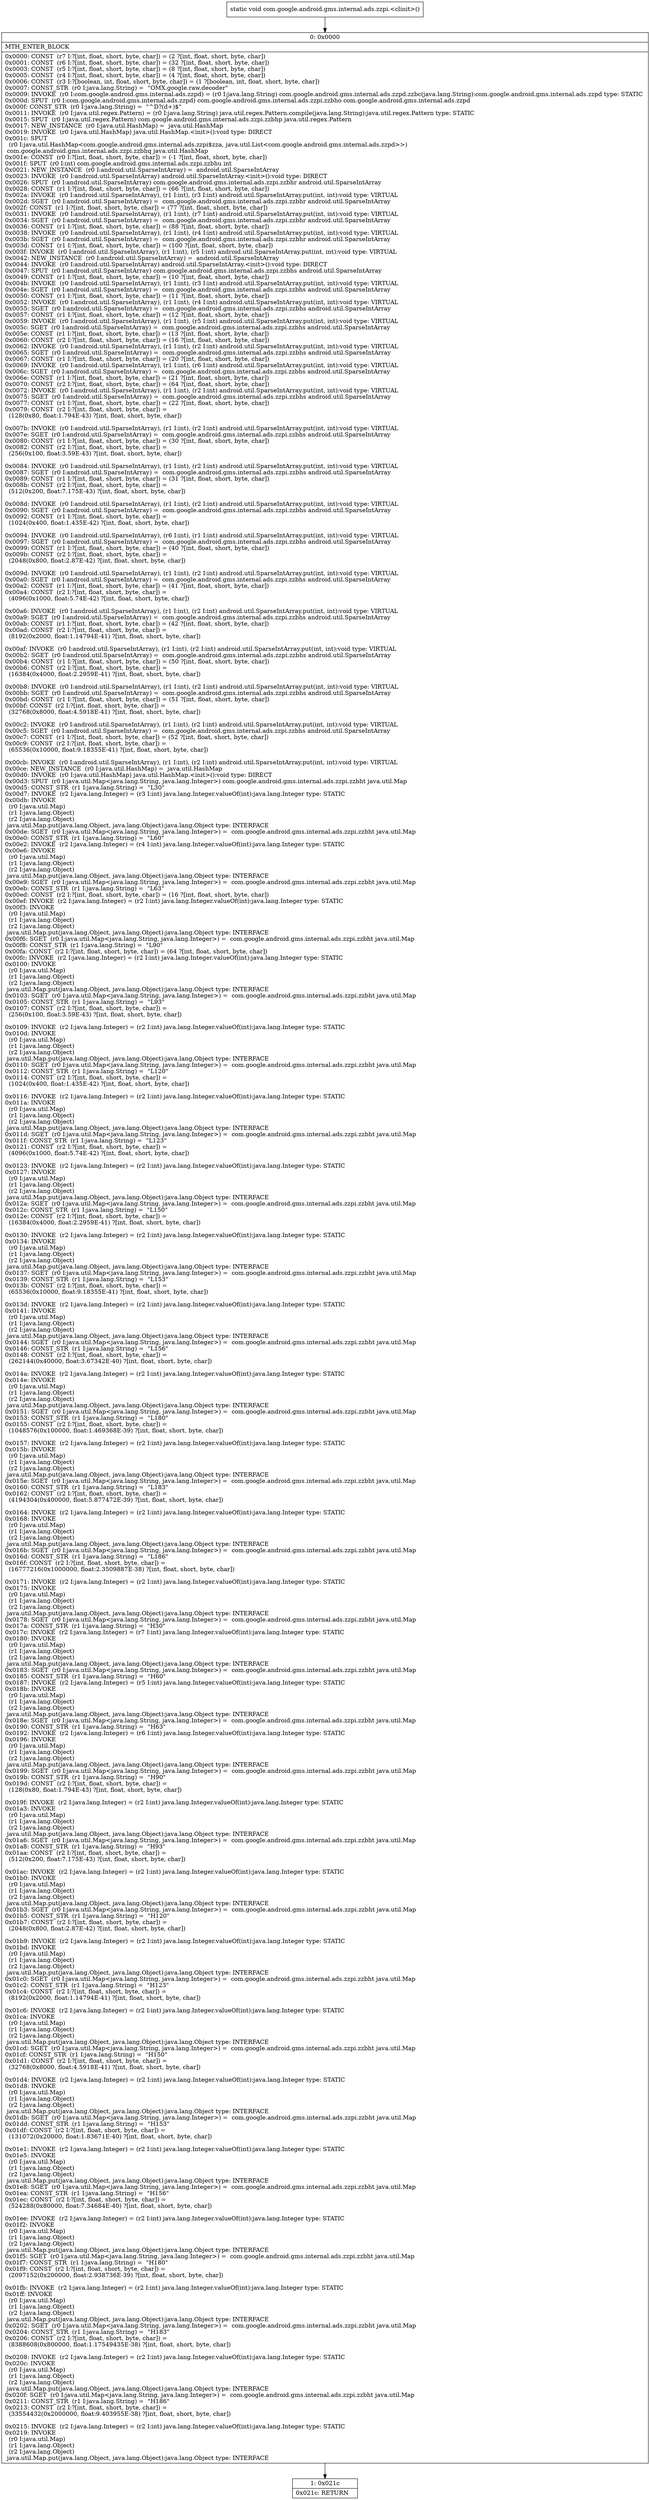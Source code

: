 digraph "CFG forcom.google.android.gms.internal.ads.zzpi.\<clinit\>()V" {
Node_0 [shape=record,label="{0\:\ 0x0000|MTH_ENTER_BLOCK\l|0x0000: CONST  (r7 I:?[int, float, short, byte, char]) = (2 ?[int, float, short, byte, char]) \l0x0001: CONST  (r6 I:?[int, float, short, byte, char]) = (32 ?[int, float, short, byte, char]) \l0x0003: CONST  (r5 I:?[int, float, short, byte, char]) = (8 ?[int, float, short, byte, char]) \l0x0005: CONST  (r4 I:?[int, float, short, byte, char]) = (4 ?[int, float, short, byte, char]) \l0x0006: CONST  (r3 I:?[boolean, int, float, short, byte, char]) = (1 ?[boolean, int, float, short, byte, char]) \l0x0007: CONST_STR  (r0 I:java.lang.String) =  \"OMX.google.raw.decoder\" \l0x0009: INVOKE  (r0 I:com.google.android.gms.internal.ads.zzpd) = (r0 I:java.lang.String) com.google.android.gms.internal.ads.zzpd.zzbc(java.lang.String):com.google.android.gms.internal.ads.zzpd type: STATIC \l0x000d: SPUT  (r0 I:com.google.android.gms.internal.ads.zzpd) com.google.android.gms.internal.ads.zzpi.zzbho com.google.android.gms.internal.ads.zzpd \l0x000f: CONST_STR  (r0 I:java.lang.String) =  \"^D?(d+)$\" \l0x0011: INVOKE  (r0 I:java.util.regex.Pattern) = (r0 I:java.lang.String) java.util.regex.Pattern.compile(java.lang.String):java.util.regex.Pattern type: STATIC \l0x0015: SPUT  (r0 I:java.util.regex.Pattern) com.google.android.gms.internal.ads.zzpi.zzbhp java.util.regex.Pattern \l0x0017: NEW_INSTANCE  (r0 I:java.util.HashMap) =  java.util.HashMap \l0x0019: INVOKE  (r0 I:java.util.HashMap) java.util.HashMap.\<init\>():void type: DIRECT \l0x001c: SPUT  \l  (r0 I:java.util.HashMap\<com.google.android.gms.internal.ads.zzpi$zza, java.util.List\<com.google.android.gms.internal.ads.zzpd\>\>)\l com.google.android.gms.internal.ads.zzpi.zzbhq java.util.HashMap \l0x001e: CONST  (r0 I:?[int, float, short, byte, char]) = (\-1 ?[int, float, short, byte, char]) \l0x001f: SPUT  (r0 I:int) com.google.android.gms.internal.ads.zzpi.zzbhu int \l0x0021: NEW_INSTANCE  (r0 I:android.util.SparseIntArray) =  android.util.SparseIntArray \l0x0023: INVOKE  (r0 I:android.util.SparseIntArray) android.util.SparseIntArray.\<init\>():void type: DIRECT \l0x0026: SPUT  (r0 I:android.util.SparseIntArray) com.google.android.gms.internal.ads.zzpi.zzbhr android.util.SparseIntArray \l0x0028: CONST  (r1 I:?[int, float, short, byte, char]) = (66 ?[int, float, short, byte, char]) \l0x002a: INVOKE  (r0 I:android.util.SparseIntArray), (r1 I:int), (r3 I:int) android.util.SparseIntArray.put(int, int):void type: VIRTUAL \l0x002d: SGET  (r0 I:android.util.SparseIntArray) =  com.google.android.gms.internal.ads.zzpi.zzbhr android.util.SparseIntArray \l0x002f: CONST  (r1 I:?[int, float, short, byte, char]) = (77 ?[int, float, short, byte, char]) \l0x0031: INVOKE  (r0 I:android.util.SparseIntArray), (r1 I:int), (r7 I:int) android.util.SparseIntArray.put(int, int):void type: VIRTUAL \l0x0034: SGET  (r0 I:android.util.SparseIntArray) =  com.google.android.gms.internal.ads.zzpi.zzbhr android.util.SparseIntArray \l0x0036: CONST  (r1 I:?[int, float, short, byte, char]) = (88 ?[int, float, short, byte, char]) \l0x0038: INVOKE  (r0 I:android.util.SparseIntArray), (r1 I:int), (r4 I:int) android.util.SparseIntArray.put(int, int):void type: VIRTUAL \l0x003b: SGET  (r0 I:android.util.SparseIntArray) =  com.google.android.gms.internal.ads.zzpi.zzbhr android.util.SparseIntArray \l0x003d: CONST  (r1 I:?[int, float, short, byte, char]) = (100 ?[int, float, short, byte, char]) \l0x003f: INVOKE  (r0 I:android.util.SparseIntArray), (r1 I:int), (r5 I:int) android.util.SparseIntArray.put(int, int):void type: VIRTUAL \l0x0042: NEW_INSTANCE  (r0 I:android.util.SparseIntArray) =  android.util.SparseIntArray \l0x0044: INVOKE  (r0 I:android.util.SparseIntArray) android.util.SparseIntArray.\<init\>():void type: DIRECT \l0x0047: SPUT  (r0 I:android.util.SparseIntArray) com.google.android.gms.internal.ads.zzpi.zzbhs android.util.SparseIntArray \l0x0049: CONST  (r1 I:?[int, float, short, byte, char]) = (10 ?[int, float, short, byte, char]) \l0x004b: INVOKE  (r0 I:android.util.SparseIntArray), (r1 I:int), (r3 I:int) android.util.SparseIntArray.put(int, int):void type: VIRTUAL \l0x004e: SGET  (r0 I:android.util.SparseIntArray) =  com.google.android.gms.internal.ads.zzpi.zzbhs android.util.SparseIntArray \l0x0050: CONST  (r1 I:?[int, float, short, byte, char]) = (11 ?[int, float, short, byte, char]) \l0x0052: INVOKE  (r0 I:android.util.SparseIntArray), (r1 I:int), (r4 I:int) android.util.SparseIntArray.put(int, int):void type: VIRTUAL \l0x0055: SGET  (r0 I:android.util.SparseIntArray) =  com.google.android.gms.internal.ads.zzpi.zzbhs android.util.SparseIntArray \l0x0057: CONST  (r1 I:?[int, float, short, byte, char]) = (12 ?[int, float, short, byte, char]) \l0x0059: INVOKE  (r0 I:android.util.SparseIntArray), (r1 I:int), (r5 I:int) android.util.SparseIntArray.put(int, int):void type: VIRTUAL \l0x005c: SGET  (r0 I:android.util.SparseIntArray) =  com.google.android.gms.internal.ads.zzpi.zzbhs android.util.SparseIntArray \l0x005e: CONST  (r1 I:?[int, float, short, byte, char]) = (13 ?[int, float, short, byte, char]) \l0x0060: CONST  (r2 I:?[int, float, short, byte, char]) = (16 ?[int, float, short, byte, char]) \l0x0062: INVOKE  (r0 I:android.util.SparseIntArray), (r1 I:int), (r2 I:int) android.util.SparseIntArray.put(int, int):void type: VIRTUAL \l0x0065: SGET  (r0 I:android.util.SparseIntArray) =  com.google.android.gms.internal.ads.zzpi.zzbhs android.util.SparseIntArray \l0x0067: CONST  (r1 I:?[int, float, short, byte, char]) = (20 ?[int, float, short, byte, char]) \l0x0069: INVOKE  (r0 I:android.util.SparseIntArray), (r1 I:int), (r6 I:int) android.util.SparseIntArray.put(int, int):void type: VIRTUAL \l0x006c: SGET  (r0 I:android.util.SparseIntArray) =  com.google.android.gms.internal.ads.zzpi.zzbhs android.util.SparseIntArray \l0x006e: CONST  (r1 I:?[int, float, short, byte, char]) = (21 ?[int, float, short, byte, char]) \l0x0070: CONST  (r2 I:?[int, float, short, byte, char]) = (64 ?[int, float, short, byte, char]) \l0x0072: INVOKE  (r0 I:android.util.SparseIntArray), (r1 I:int), (r2 I:int) android.util.SparseIntArray.put(int, int):void type: VIRTUAL \l0x0075: SGET  (r0 I:android.util.SparseIntArray) =  com.google.android.gms.internal.ads.zzpi.zzbhs android.util.SparseIntArray \l0x0077: CONST  (r1 I:?[int, float, short, byte, char]) = (22 ?[int, float, short, byte, char]) \l0x0079: CONST  (r2 I:?[int, float, short, byte, char]) = \l  (128(0x80, float:1.794E\-43) ?[int, float, short, byte, char])\l \l0x007b: INVOKE  (r0 I:android.util.SparseIntArray), (r1 I:int), (r2 I:int) android.util.SparseIntArray.put(int, int):void type: VIRTUAL \l0x007e: SGET  (r0 I:android.util.SparseIntArray) =  com.google.android.gms.internal.ads.zzpi.zzbhs android.util.SparseIntArray \l0x0080: CONST  (r1 I:?[int, float, short, byte, char]) = (30 ?[int, float, short, byte, char]) \l0x0082: CONST  (r2 I:?[int, float, short, byte, char]) = \l  (256(0x100, float:3.59E\-43) ?[int, float, short, byte, char])\l \l0x0084: INVOKE  (r0 I:android.util.SparseIntArray), (r1 I:int), (r2 I:int) android.util.SparseIntArray.put(int, int):void type: VIRTUAL \l0x0087: SGET  (r0 I:android.util.SparseIntArray) =  com.google.android.gms.internal.ads.zzpi.zzbhs android.util.SparseIntArray \l0x0089: CONST  (r1 I:?[int, float, short, byte, char]) = (31 ?[int, float, short, byte, char]) \l0x008b: CONST  (r2 I:?[int, float, short, byte, char]) = \l  (512(0x200, float:7.175E\-43) ?[int, float, short, byte, char])\l \l0x008d: INVOKE  (r0 I:android.util.SparseIntArray), (r1 I:int), (r2 I:int) android.util.SparseIntArray.put(int, int):void type: VIRTUAL \l0x0090: SGET  (r0 I:android.util.SparseIntArray) =  com.google.android.gms.internal.ads.zzpi.zzbhs android.util.SparseIntArray \l0x0092: CONST  (r1 I:?[int, float, short, byte, char]) = \l  (1024(0x400, float:1.435E\-42) ?[int, float, short, byte, char])\l \l0x0094: INVOKE  (r0 I:android.util.SparseIntArray), (r6 I:int), (r1 I:int) android.util.SparseIntArray.put(int, int):void type: VIRTUAL \l0x0097: SGET  (r0 I:android.util.SparseIntArray) =  com.google.android.gms.internal.ads.zzpi.zzbhs android.util.SparseIntArray \l0x0099: CONST  (r1 I:?[int, float, short, byte, char]) = (40 ?[int, float, short, byte, char]) \l0x009b: CONST  (r2 I:?[int, float, short, byte, char]) = \l  (2048(0x800, float:2.87E\-42) ?[int, float, short, byte, char])\l \l0x009d: INVOKE  (r0 I:android.util.SparseIntArray), (r1 I:int), (r2 I:int) android.util.SparseIntArray.put(int, int):void type: VIRTUAL \l0x00a0: SGET  (r0 I:android.util.SparseIntArray) =  com.google.android.gms.internal.ads.zzpi.zzbhs android.util.SparseIntArray \l0x00a2: CONST  (r1 I:?[int, float, short, byte, char]) = (41 ?[int, float, short, byte, char]) \l0x00a4: CONST  (r2 I:?[int, float, short, byte, char]) = \l  (4096(0x1000, float:5.74E\-42) ?[int, float, short, byte, char])\l \l0x00a6: INVOKE  (r0 I:android.util.SparseIntArray), (r1 I:int), (r2 I:int) android.util.SparseIntArray.put(int, int):void type: VIRTUAL \l0x00a9: SGET  (r0 I:android.util.SparseIntArray) =  com.google.android.gms.internal.ads.zzpi.zzbhs android.util.SparseIntArray \l0x00ab: CONST  (r1 I:?[int, float, short, byte, char]) = (42 ?[int, float, short, byte, char]) \l0x00ad: CONST  (r2 I:?[int, float, short, byte, char]) = \l  (8192(0x2000, float:1.14794E\-41) ?[int, float, short, byte, char])\l \l0x00af: INVOKE  (r0 I:android.util.SparseIntArray), (r1 I:int), (r2 I:int) android.util.SparseIntArray.put(int, int):void type: VIRTUAL \l0x00b2: SGET  (r0 I:android.util.SparseIntArray) =  com.google.android.gms.internal.ads.zzpi.zzbhs android.util.SparseIntArray \l0x00b4: CONST  (r1 I:?[int, float, short, byte, char]) = (50 ?[int, float, short, byte, char]) \l0x00b6: CONST  (r2 I:?[int, float, short, byte, char]) = \l  (16384(0x4000, float:2.2959E\-41) ?[int, float, short, byte, char])\l \l0x00b8: INVOKE  (r0 I:android.util.SparseIntArray), (r1 I:int), (r2 I:int) android.util.SparseIntArray.put(int, int):void type: VIRTUAL \l0x00bb: SGET  (r0 I:android.util.SparseIntArray) =  com.google.android.gms.internal.ads.zzpi.zzbhs android.util.SparseIntArray \l0x00bd: CONST  (r1 I:?[int, float, short, byte, char]) = (51 ?[int, float, short, byte, char]) \l0x00bf: CONST  (r2 I:?[int, float, short, byte, char]) = \l  (32768(0x8000, float:4.5918E\-41) ?[int, float, short, byte, char])\l \l0x00c2: INVOKE  (r0 I:android.util.SparseIntArray), (r1 I:int), (r2 I:int) android.util.SparseIntArray.put(int, int):void type: VIRTUAL \l0x00c5: SGET  (r0 I:android.util.SparseIntArray) =  com.google.android.gms.internal.ads.zzpi.zzbhs android.util.SparseIntArray \l0x00c7: CONST  (r1 I:?[int, float, short, byte, char]) = (52 ?[int, float, short, byte, char]) \l0x00c9: CONST  (r2 I:?[int, float, short, byte, char]) = \l  (65536(0x10000, float:9.18355E\-41) ?[int, float, short, byte, char])\l \l0x00cb: INVOKE  (r0 I:android.util.SparseIntArray), (r1 I:int), (r2 I:int) android.util.SparseIntArray.put(int, int):void type: VIRTUAL \l0x00ce: NEW_INSTANCE  (r0 I:java.util.HashMap) =  java.util.HashMap \l0x00d0: INVOKE  (r0 I:java.util.HashMap) java.util.HashMap.\<init\>():void type: DIRECT \l0x00d3: SPUT  (r0 I:java.util.Map\<java.lang.String, java.lang.Integer\>) com.google.android.gms.internal.ads.zzpi.zzbht java.util.Map \l0x00d5: CONST_STR  (r1 I:java.lang.String) =  \"L30\" \l0x00d7: INVOKE  (r2 I:java.lang.Integer) = (r3 I:int) java.lang.Integer.valueOf(int):java.lang.Integer type: STATIC \l0x00db: INVOKE  \l  (r0 I:java.util.Map)\l  (r1 I:java.lang.Object)\l  (r2 I:java.lang.Object)\l java.util.Map.put(java.lang.Object, java.lang.Object):java.lang.Object type: INTERFACE \l0x00de: SGET  (r0 I:java.util.Map\<java.lang.String, java.lang.Integer\>) =  com.google.android.gms.internal.ads.zzpi.zzbht java.util.Map \l0x00e0: CONST_STR  (r1 I:java.lang.String) =  \"L60\" \l0x00e2: INVOKE  (r2 I:java.lang.Integer) = (r4 I:int) java.lang.Integer.valueOf(int):java.lang.Integer type: STATIC \l0x00e6: INVOKE  \l  (r0 I:java.util.Map)\l  (r1 I:java.lang.Object)\l  (r2 I:java.lang.Object)\l java.util.Map.put(java.lang.Object, java.lang.Object):java.lang.Object type: INTERFACE \l0x00e9: SGET  (r0 I:java.util.Map\<java.lang.String, java.lang.Integer\>) =  com.google.android.gms.internal.ads.zzpi.zzbht java.util.Map \l0x00eb: CONST_STR  (r1 I:java.lang.String) =  \"L63\" \l0x00ed: CONST  (r2 I:?[int, float, short, byte, char]) = (16 ?[int, float, short, byte, char]) \l0x00ef: INVOKE  (r2 I:java.lang.Integer) = (r2 I:int) java.lang.Integer.valueOf(int):java.lang.Integer type: STATIC \l0x00f3: INVOKE  \l  (r0 I:java.util.Map)\l  (r1 I:java.lang.Object)\l  (r2 I:java.lang.Object)\l java.util.Map.put(java.lang.Object, java.lang.Object):java.lang.Object type: INTERFACE \l0x00f6: SGET  (r0 I:java.util.Map\<java.lang.String, java.lang.Integer\>) =  com.google.android.gms.internal.ads.zzpi.zzbht java.util.Map \l0x00f8: CONST_STR  (r1 I:java.lang.String) =  \"L90\" \l0x00fa: CONST  (r2 I:?[int, float, short, byte, char]) = (64 ?[int, float, short, byte, char]) \l0x00fc: INVOKE  (r2 I:java.lang.Integer) = (r2 I:int) java.lang.Integer.valueOf(int):java.lang.Integer type: STATIC \l0x0100: INVOKE  \l  (r0 I:java.util.Map)\l  (r1 I:java.lang.Object)\l  (r2 I:java.lang.Object)\l java.util.Map.put(java.lang.Object, java.lang.Object):java.lang.Object type: INTERFACE \l0x0103: SGET  (r0 I:java.util.Map\<java.lang.String, java.lang.Integer\>) =  com.google.android.gms.internal.ads.zzpi.zzbht java.util.Map \l0x0105: CONST_STR  (r1 I:java.lang.String) =  \"L93\" \l0x0107: CONST  (r2 I:?[int, float, short, byte, char]) = \l  (256(0x100, float:3.59E\-43) ?[int, float, short, byte, char])\l \l0x0109: INVOKE  (r2 I:java.lang.Integer) = (r2 I:int) java.lang.Integer.valueOf(int):java.lang.Integer type: STATIC \l0x010d: INVOKE  \l  (r0 I:java.util.Map)\l  (r1 I:java.lang.Object)\l  (r2 I:java.lang.Object)\l java.util.Map.put(java.lang.Object, java.lang.Object):java.lang.Object type: INTERFACE \l0x0110: SGET  (r0 I:java.util.Map\<java.lang.String, java.lang.Integer\>) =  com.google.android.gms.internal.ads.zzpi.zzbht java.util.Map \l0x0112: CONST_STR  (r1 I:java.lang.String) =  \"L120\" \l0x0114: CONST  (r2 I:?[int, float, short, byte, char]) = \l  (1024(0x400, float:1.435E\-42) ?[int, float, short, byte, char])\l \l0x0116: INVOKE  (r2 I:java.lang.Integer) = (r2 I:int) java.lang.Integer.valueOf(int):java.lang.Integer type: STATIC \l0x011a: INVOKE  \l  (r0 I:java.util.Map)\l  (r1 I:java.lang.Object)\l  (r2 I:java.lang.Object)\l java.util.Map.put(java.lang.Object, java.lang.Object):java.lang.Object type: INTERFACE \l0x011d: SGET  (r0 I:java.util.Map\<java.lang.String, java.lang.Integer\>) =  com.google.android.gms.internal.ads.zzpi.zzbht java.util.Map \l0x011f: CONST_STR  (r1 I:java.lang.String) =  \"L123\" \l0x0121: CONST  (r2 I:?[int, float, short, byte, char]) = \l  (4096(0x1000, float:5.74E\-42) ?[int, float, short, byte, char])\l \l0x0123: INVOKE  (r2 I:java.lang.Integer) = (r2 I:int) java.lang.Integer.valueOf(int):java.lang.Integer type: STATIC \l0x0127: INVOKE  \l  (r0 I:java.util.Map)\l  (r1 I:java.lang.Object)\l  (r2 I:java.lang.Object)\l java.util.Map.put(java.lang.Object, java.lang.Object):java.lang.Object type: INTERFACE \l0x012a: SGET  (r0 I:java.util.Map\<java.lang.String, java.lang.Integer\>) =  com.google.android.gms.internal.ads.zzpi.zzbht java.util.Map \l0x012c: CONST_STR  (r1 I:java.lang.String) =  \"L150\" \l0x012e: CONST  (r2 I:?[int, float, short, byte, char]) = \l  (16384(0x4000, float:2.2959E\-41) ?[int, float, short, byte, char])\l \l0x0130: INVOKE  (r2 I:java.lang.Integer) = (r2 I:int) java.lang.Integer.valueOf(int):java.lang.Integer type: STATIC \l0x0134: INVOKE  \l  (r0 I:java.util.Map)\l  (r1 I:java.lang.Object)\l  (r2 I:java.lang.Object)\l java.util.Map.put(java.lang.Object, java.lang.Object):java.lang.Object type: INTERFACE \l0x0137: SGET  (r0 I:java.util.Map\<java.lang.String, java.lang.Integer\>) =  com.google.android.gms.internal.ads.zzpi.zzbht java.util.Map \l0x0139: CONST_STR  (r1 I:java.lang.String) =  \"L153\" \l0x013b: CONST  (r2 I:?[int, float, short, byte, char]) = \l  (65536(0x10000, float:9.18355E\-41) ?[int, float, short, byte, char])\l \l0x013d: INVOKE  (r2 I:java.lang.Integer) = (r2 I:int) java.lang.Integer.valueOf(int):java.lang.Integer type: STATIC \l0x0141: INVOKE  \l  (r0 I:java.util.Map)\l  (r1 I:java.lang.Object)\l  (r2 I:java.lang.Object)\l java.util.Map.put(java.lang.Object, java.lang.Object):java.lang.Object type: INTERFACE \l0x0144: SGET  (r0 I:java.util.Map\<java.lang.String, java.lang.Integer\>) =  com.google.android.gms.internal.ads.zzpi.zzbht java.util.Map \l0x0146: CONST_STR  (r1 I:java.lang.String) =  \"L156\" \l0x0148: CONST  (r2 I:?[int, float, short, byte, char]) = \l  (262144(0x40000, float:3.67342E\-40) ?[int, float, short, byte, char])\l \l0x014a: INVOKE  (r2 I:java.lang.Integer) = (r2 I:int) java.lang.Integer.valueOf(int):java.lang.Integer type: STATIC \l0x014e: INVOKE  \l  (r0 I:java.util.Map)\l  (r1 I:java.lang.Object)\l  (r2 I:java.lang.Object)\l java.util.Map.put(java.lang.Object, java.lang.Object):java.lang.Object type: INTERFACE \l0x0151: SGET  (r0 I:java.util.Map\<java.lang.String, java.lang.Integer\>) =  com.google.android.gms.internal.ads.zzpi.zzbht java.util.Map \l0x0153: CONST_STR  (r1 I:java.lang.String) =  \"L180\" \l0x0155: CONST  (r2 I:?[int, float, short, byte, char]) = \l  (1048576(0x100000, float:1.469368E\-39) ?[int, float, short, byte, char])\l \l0x0157: INVOKE  (r2 I:java.lang.Integer) = (r2 I:int) java.lang.Integer.valueOf(int):java.lang.Integer type: STATIC \l0x015b: INVOKE  \l  (r0 I:java.util.Map)\l  (r1 I:java.lang.Object)\l  (r2 I:java.lang.Object)\l java.util.Map.put(java.lang.Object, java.lang.Object):java.lang.Object type: INTERFACE \l0x015e: SGET  (r0 I:java.util.Map\<java.lang.String, java.lang.Integer\>) =  com.google.android.gms.internal.ads.zzpi.zzbht java.util.Map \l0x0160: CONST_STR  (r1 I:java.lang.String) =  \"L183\" \l0x0162: CONST  (r2 I:?[int, float, short, byte, char]) = \l  (4194304(0x400000, float:5.877472E\-39) ?[int, float, short, byte, char])\l \l0x0164: INVOKE  (r2 I:java.lang.Integer) = (r2 I:int) java.lang.Integer.valueOf(int):java.lang.Integer type: STATIC \l0x0168: INVOKE  \l  (r0 I:java.util.Map)\l  (r1 I:java.lang.Object)\l  (r2 I:java.lang.Object)\l java.util.Map.put(java.lang.Object, java.lang.Object):java.lang.Object type: INTERFACE \l0x016b: SGET  (r0 I:java.util.Map\<java.lang.String, java.lang.Integer\>) =  com.google.android.gms.internal.ads.zzpi.zzbht java.util.Map \l0x016d: CONST_STR  (r1 I:java.lang.String) =  \"L186\" \l0x016f: CONST  (r2 I:?[int, float, short, byte, char]) = \l  (16777216(0x1000000, float:2.3509887E\-38) ?[int, float, short, byte, char])\l \l0x0171: INVOKE  (r2 I:java.lang.Integer) = (r2 I:int) java.lang.Integer.valueOf(int):java.lang.Integer type: STATIC \l0x0175: INVOKE  \l  (r0 I:java.util.Map)\l  (r1 I:java.lang.Object)\l  (r2 I:java.lang.Object)\l java.util.Map.put(java.lang.Object, java.lang.Object):java.lang.Object type: INTERFACE \l0x0178: SGET  (r0 I:java.util.Map\<java.lang.String, java.lang.Integer\>) =  com.google.android.gms.internal.ads.zzpi.zzbht java.util.Map \l0x017a: CONST_STR  (r1 I:java.lang.String) =  \"H30\" \l0x017c: INVOKE  (r2 I:java.lang.Integer) = (r7 I:int) java.lang.Integer.valueOf(int):java.lang.Integer type: STATIC \l0x0180: INVOKE  \l  (r0 I:java.util.Map)\l  (r1 I:java.lang.Object)\l  (r2 I:java.lang.Object)\l java.util.Map.put(java.lang.Object, java.lang.Object):java.lang.Object type: INTERFACE \l0x0183: SGET  (r0 I:java.util.Map\<java.lang.String, java.lang.Integer\>) =  com.google.android.gms.internal.ads.zzpi.zzbht java.util.Map \l0x0185: CONST_STR  (r1 I:java.lang.String) =  \"H60\" \l0x0187: INVOKE  (r2 I:java.lang.Integer) = (r5 I:int) java.lang.Integer.valueOf(int):java.lang.Integer type: STATIC \l0x018b: INVOKE  \l  (r0 I:java.util.Map)\l  (r1 I:java.lang.Object)\l  (r2 I:java.lang.Object)\l java.util.Map.put(java.lang.Object, java.lang.Object):java.lang.Object type: INTERFACE \l0x018e: SGET  (r0 I:java.util.Map\<java.lang.String, java.lang.Integer\>) =  com.google.android.gms.internal.ads.zzpi.zzbht java.util.Map \l0x0190: CONST_STR  (r1 I:java.lang.String) =  \"H63\" \l0x0192: INVOKE  (r2 I:java.lang.Integer) = (r6 I:int) java.lang.Integer.valueOf(int):java.lang.Integer type: STATIC \l0x0196: INVOKE  \l  (r0 I:java.util.Map)\l  (r1 I:java.lang.Object)\l  (r2 I:java.lang.Object)\l java.util.Map.put(java.lang.Object, java.lang.Object):java.lang.Object type: INTERFACE \l0x0199: SGET  (r0 I:java.util.Map\<java.lang.String, java.lang.Integer\>) =  com.google.android.gms.internal.ads.zzpi.zzbht java.util.Map \l0x019b: CONST_STR  (r1 I:java.lang.String) =  \"H90\" \l0x019d: CONST  (r2 I:?[int, float, short, byte, char]) = \l  (128(0x80, float:1.794E\-43) ?[int, float, short, byte, char])\l \l0x019f: INVOKE  (r2 I:java.lang.Integer) = (r2 I:int) java.lang.Integer.valueOf(int):java.lang.Integer type: STATIC \l0x01a3: INVOKE  \l  (r0 I:java.util.Map)\l  (r1 I:java.lang.Object)\l  (r2 I:java.lang.Object)\l java.util.Map.put(java.lang.Object, java.lang.Object):java.lang.Object type: INTERFACE \l0x01a6: SGET  (r0 I:java.util.Map\<java.lang.String, java.lang.Integer\>) =  com.google.android.gms.internal.ads.zzpi.zzbht java.util.Map \l0x01a8: CONST_STR  (r1 I:java.lang.String) =  \"H93\" \l0x01aa: CONST  (r2 I:?[int, float, short, byte, char]) = \l  (512(0x200, float:7.175E\-43) ?[int, float, short, byte, char])\l \l0x01ac: INVOKE  (r2 I:java.lang.Integer) = (r2 I:int) java.lang.Integer.valueOf(int):java.lang.Integer type: STATIC \l0x01b0: INVOKE  \l  (r0 I:java.util.Map)\l  (r1 I:java.lang.Object)\l  (r2 I:java.lang.Object)\l java.util.Map.put(java.lang.Object, java.lang.Object):java.lang.Object type: INTERFACE \l0x01b3: SGET  (r0 I:java.util.Map\<java.lang.String, java.lang.Integer\>) =  com.google.android.gms.internal.ads.zzpi.zzbht java.util.Map \l0x01b5: CONST_STR  (r1 I:java.lang.String) =  \"H120\" \l0x01b7: CONST  (r2 I:?[int, float, short, byte, char]) = \l  (2048(0x800, float:2.87E\-42) ?[int, float, short, byte, char])\l \l0x01b9: INVOKE  (r2 I:java.lang.Integer) = (r2 I:int) java.lang.Integer.valueOf(int):java.lang.Integer type: STATIC \l0x01bd: INVOKE  \l  (r0 I:java.util.Map)\l  (r1 I:java.lang.Object)\l  (r2 I:java.lang.Object)\l java.util.Map.put(java.lang.Object, java.lang.Object):java.lang.Object type: INTERFACE \l0x01c0: SGET  (r0 I:java.util.Map\<java.lang.String, java.lang.Integer\>) =  com.google.android.gms.internal.ads.zzpi.zzbht java.util.Map \l0x01c2: CONST_STR  (r1 I:java.lang.String) =  \"H123\" \l0x01c4: CONST  (r2 I:?[int, float, short, byte, char]) = \l  (8192(0x2000, float:1.14794E\-41) ?[int, float, short, byte, char])\l \l0x01c6: INVOKE  (r2 I:java.lang.Integer) = (r2 I:int) java.lang.Integer.valueOf(int):java.lang.Integer type: STATIC \l0x01ca: INVOKE  \l  (r0 I:java.util.Map)\l  (r1 I:java.lang.Object)\l  (r2 I:java.lang.Object)\l java.util.Map.put(java.lang.Object, java.lang.Object):java.lang.Object type: INTERFACE \l0x01cd: SGET  (r0 I:java.util.Map\<java.lang.String, java.lang.Integer\>) =  com.google.android.gms.internal.ads.zzpi.zzbht java.util.Map \l0x01cf: CONST_STR  (r1 I:java.lang.String) =  \"H150\" \l0x01d1: CONST  (r2 I:?[int, float, short, byte, char]) = \l  (32768(0x8000, float:4.5918E\-41) ?[int, float, short, byte, char])\l \l0x01d4: INVOKE  (r2 I:java.lang.Integer) = (r2 I:int) java.lang.Integer.valueOf(int):java.lang.Integer type: STATIC \l0x01d8: INVOKE  \l  (r0 I:java.util.Map)\l  (r1 I:java.lang.Object)\l  (r2 I:java.lang.Object)\l java.util.Map.put(java.lang.Object, java.lang.Object):java.lang.Object type: INTERFACE \l0x01db: SGET  (r0 I:java.util.Map\<java.lang.String, java.lang.Integer\>) =  com.google.android.gms.internal.ads.zzpi.zzbht java.util.Map \l0x01dd: CONST_STR  (r1 I:java.lang.String) =  \"H153\" \l0x01df: CONST  (r2 I:?[int, float, short, byte, char]) = \l  (131072(0x20000, float:1.83671E\-40) ?[int, float, short, byte, char])\l \l0x01e1: INVOKE  (r2 I:java.lang.Integer) = (r2 I:int) java.lang.Integer.valueOf(int):java.lang.Integer type: STATIC \l0x01e5: INVOKE  \l  (r0 I:java.util.Map)\l  (r1 I:java.lang.Object)\l  (r2 I:java.lang.Object)\l java.util.Map.put(java.lang.Object, java.lang.Object):java.lang.Object type: INTERFACE \l0x01e8: SGET  (r0 I:java.util.Map\<java.lang.String, java.lang.Integer\>) =  com.google.android.gms.internal.ads.zzpi.zzbht java.util.Map \l0x01ea: CONST_STR  (r1 I:java.lang.String) =  \"H156\" \l0x01ec: CONST  (r2 I:?[int, float, short, byte, char]) = \l  (524288(0x80000, float:7.34684E\-40) ?[int, float, short, byte, char])\l \l0x01ee: INVOKE  (r2 I:java.lang.Integer) = (r2 I:int) java.lang.Integer.valueOf(int):java.lang.Integer type: STATIC \l0x01f2: INVOKE  \l  (r0 I:java.util.Map)\l  (r1 I:java.lang.Object)\l  (r2 I:java.lang.Object)\l java.util.Map.put(java.lang.Object, java.lang.Object):java.lang.Object type: INTERFACE \l0x01f5: SGET  (r0 I:java.util.Map\<java.lang.String, java.lang.Integer\>) =  com.google.android.gms.internal.ads.zzpi.zzbht java.util.Map \l0x01f7: CONST_STR  (r1 I:java.lang.String) =  \"H180\" \l0x01f9: CONST  (r2 I:?[int, float, short, byte, char]) = \l  (2097152(0x200000, float:2.938736E\-39) ?[int, float, short, byte, char])\l \l0x01fb: INVOKE  (r2 I:java.lang.Integer) = (r2 I:int) java.lang.Integer.valueOf(int):java.lang.Integer type: STATIC \l0x01ff: INVOKE  \l  (r0 I:java.util.Map)\l  (r1 I:java.lang.Object)\l  (r2 I:java.lang.Object)\l java.util.Map.put(java.lang.Object, java.lang.Object):java.lang.Object type: INTERFACE \l0x0202: SGET  (r0 I:java.util.Map\<java.lang.String, java.lang.Integer\>) =  com.google.android.gms.internal.ads.zzpi.zzbht java.util.Map \l0x0204: CONST_STR  (r1 I:java.lang.String) =  \"H183\" \l0x0206: CONST  (r2 I:?[int, float, short, byte, char]) = \l  (8388608(0x800000, float:1.17549435E\-38) ?[int, float, short, byte, char])\l \l0x0208: INVOKE  (r2 I:java.lang.Integer) = (r2 I:int) java.lang.Integer.valueOf(int):java.lang.Integer type: STATIC \l0x020c: INVOKE  \l  (r0 I:java.util.Map)\l  (r1 I:java.lang.Object)\l  (r2 I:java.lang.Object)\l java.util.Map.put(java.lang.Object, java.lang.Object):java.lang.Object type: INTERFACE \l0x020f: SGET  (r0 I:java.util.Map\<java.lang.String, java.lang.Integer\>) =  com.google.android.gms.internal.ads.zzpi.zzbht java.util.Map \l0x0211: CONST_STR  (r1 I:java.lang.String) =  \"H186\" \l0x0213: CONST  (r2 I:?[int, float, short, byte, char]) = \l  (33554432(0x2000000, float:9.403955E\-38) ?[int, float, short, byte, char])\l \l0x0215: INVOKE  (r2 I:java.lang.Integer) = (r2 I:int) java.lang.Integer.valueOf(int):java.lang.Integer type: STATIC \l0x0219: INVOKE  \l  (r0 I:java.util.Map)\l  (r1 I:java.lang.Object)\l  (r2 I:java.lang.Object)\l java.util.Map.put(java.lang.Object, java.lang.Object):java.lang.Object type: INTERFACE \l}"];
Node_1 [shape=record,label="{1\:\ 0x021c|0x021c: RETURN   \l}"];
MethodNode[shape=record,label="{static void com.google.android.gms.internal.ads.zzpi.\<clinit\>() }"];
MethodNode -> Node_0;
Node_0 -> Node_1;
}

